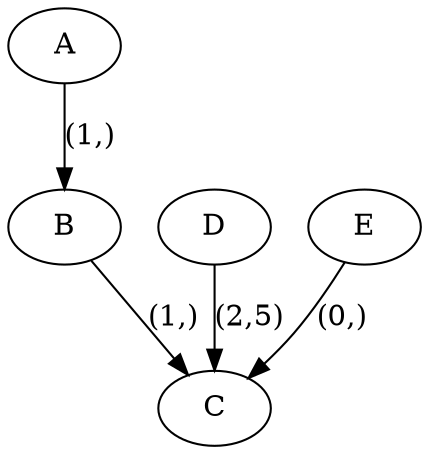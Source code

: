 digraph G {
  A -> B [ label = "(1,)" ]
  B -> C [ label = "(1,)" ]
  D -> C [ label = "(2,5)"]
  E -> C [ label = "(0,)"]
}

